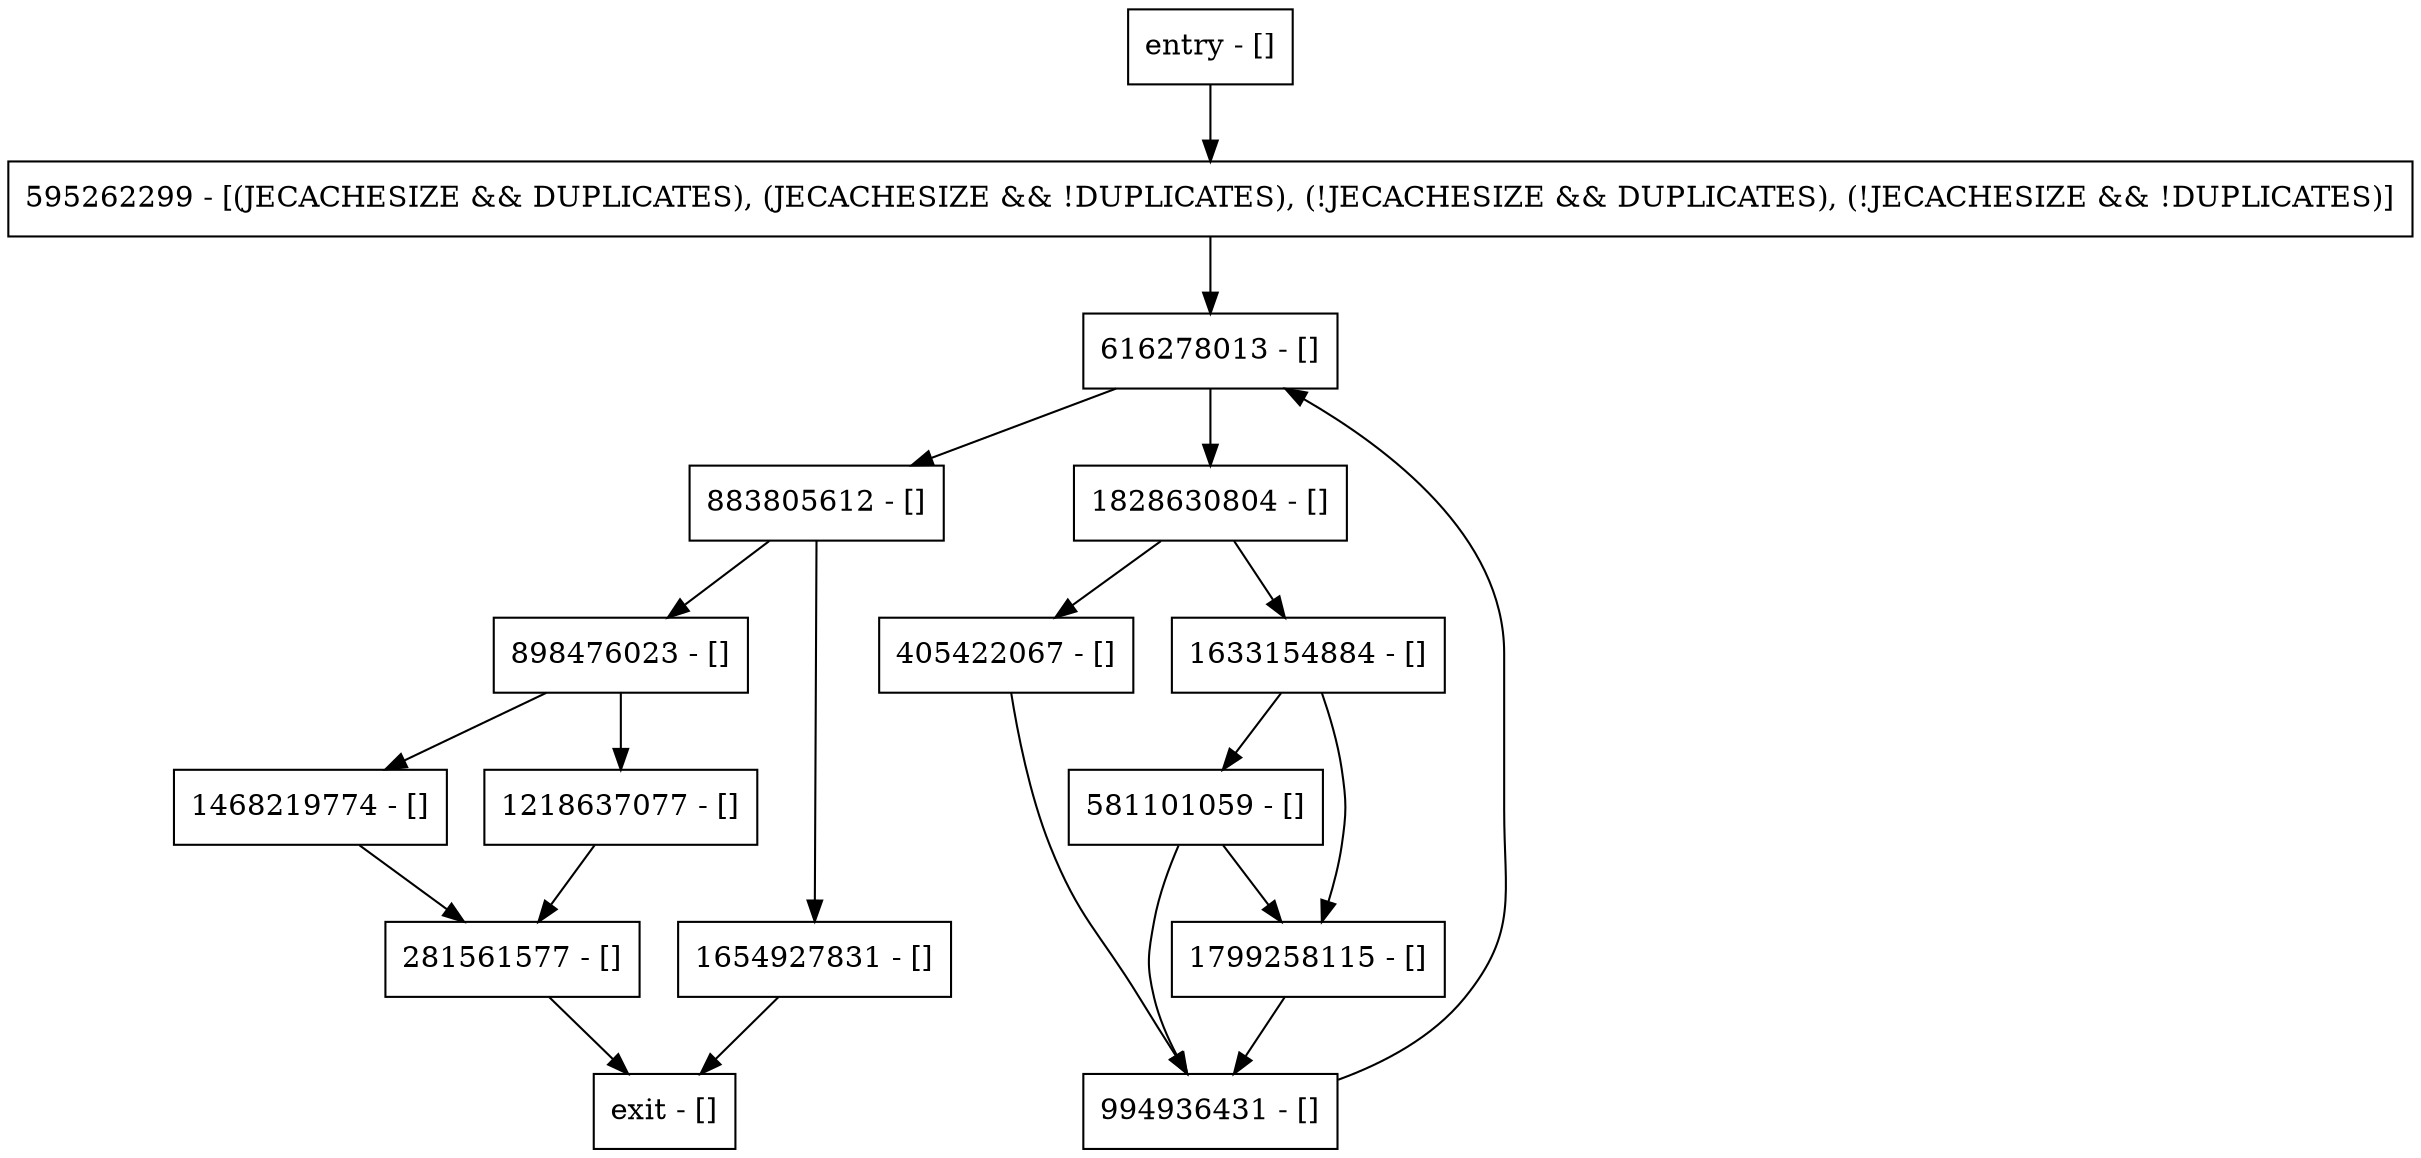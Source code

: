 digraph getMinExpiration {
node [shape=record];
898476023 [label="898476023 - []"];
281561577 [label="281561577 - []"];
1654927831 [label="1654927831 - []"];
994936431 [label="994936431 - []"];
1799258115 [label="1799258115 - []"];
581101059 [label="581101059 - []"];
883805612 [label="883805612 - []"];
405422067 [label="405422067 - []"];
1468219774 [label="1468219774 - []"];
1218637077 [label="1218637077 - []"];
595262299 [label="595262299 - [(JECACHESIZE && DUPLICATES), (JECACHESIZE && !DUPLICATES), (!JECACHESIZE && DUPLICATES), (!JECACHESIZE && !DUPLICATES)]"];
entry [label="entry - []"];
exit [label="exit - []"];
1633154884 [label="1633154884 - []"];
616278013 [label="616278013 - []"];
1828630804 [label="1828630804 - []"];
entry;
exit;
898476023 -> 1468219774;
898476023 -> 1218637077;
281561577 -> exit;
1654927831 -> exit;
994936431 -> 616278013;
1799258115 -> 994936431;
581101059 -> 994936431;
581101059 -> 1799258115;
883805612 -> 898476023;
883805612 -> 1654927831;
405422067 -> 994936431;
1468219774 -> 281561577;
1218637077 -> 281561577;
595262299 -> 616278013;
entry -> 595262299;
1633154884 -> 1799258115;
1633154884 -> 581101059;
616278013 -> 883805612;
616278013 -> 1828630804;
1828630804 -> 1633154884;
1828630804 -> 405422067;
}
